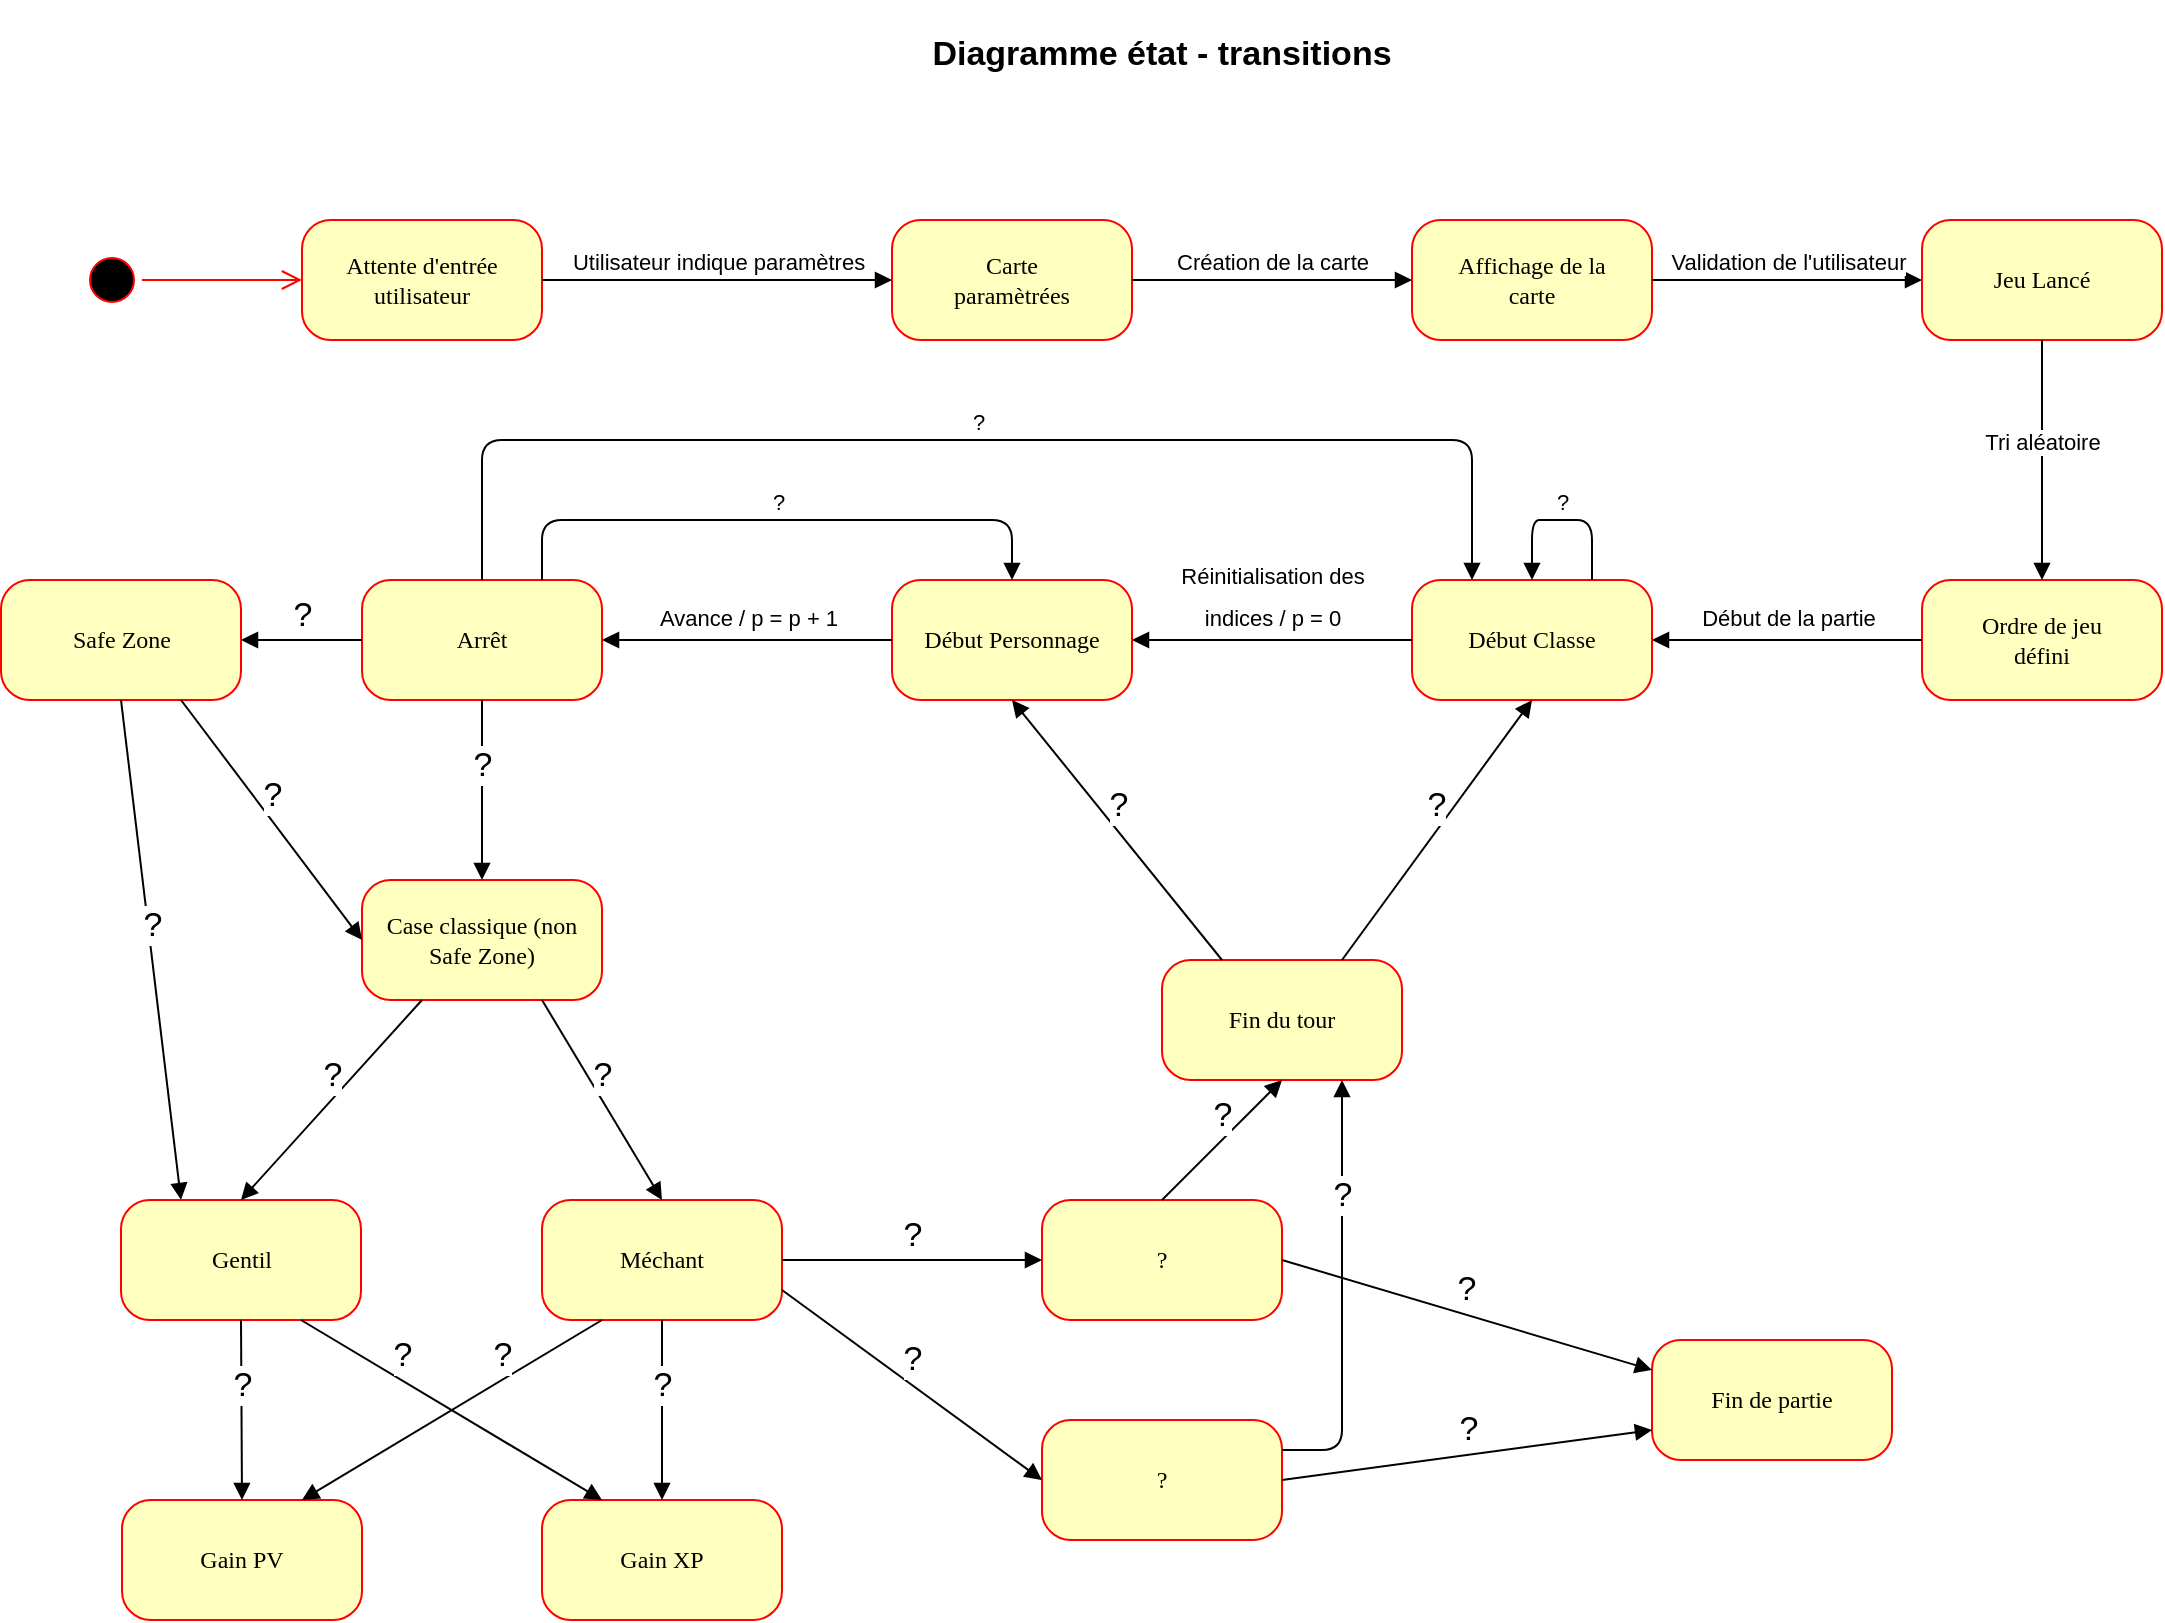 <mxfile version="12.1.0" type="device" pages="1"><diagram name="Page-1" id="58cdce13-f638-feb5-8d6f-7d28b1aa9fa0"><mxGraphModel dx="2807" dy="842" grid="1" gridSize="10" guides="1" tooltips="1" connect="1" arrows="1" fold="1" page="1" pageScale="1" pageWidth="1100" pageHeight="850" background="#ffffff" math="0" shadow="0"><root><mxCell id="0"/><mxCell id="1" parent="0"/><mxCell id="382b91b5511bd0f7-1" value="" style="ellipse;html=1;shape=startState;fillColor=#000000;strokeColor=#ff0000;rounded=1;shadow=0;comic=0;labelBackgroundColor=none;fontFamily=Verdana;fontSize=12;fontColor=#000000;align=center;direction=south;" parent="1" vertex="1"><mxGeometry x="40" y="145" width="30" height="30" as="geometry"/></mxCell><mxCell id="382b91b5511bd0f7-6" value="Attente d'entrée utilisateur" style="rounded=1;whiteSpace=wrap;html=1;arcSize=24;fillColor=#ffffc0;strokeColor=#ff0000;shadow=0;comic=0;labelBackgroundColor=none;fontFamily=Verdana;fontSize=12;fontColor=#000000;align=center;" parent="1" vertex="1"><mxGeometry x="150" y="130" width="120" height="60" as="geometry"/></mxCell><mxCell id="382b91b5511bd0f7-7" value="&lt;div&gt;Carte &lt;br&gt;&lt;/div&gt;&lt;div&gt;paramètrées&lt;/div&gt;" style="rounded=1;whiteSpace=wrap;html=1;arcSize=24;fillColor=#ffffc0;strokeColor=#ff0000;shadow=0;comic=0;labelBackgroundColor=none;fontFamily=Verdana;fontSize=12;fontColor=#000000;align=center;" parent="1" vertex="1"><mxGeometry x="445" y="130" width="120" height="60" as="geometry"/></mxCell><mxCell id="382b91b5511bd0f7-9" value="&lt;div&gt;Affichage de la&lt;/div&gt;&lt;div&gt;carte&lt;br&gt;&lt;/div&gt;" style="rounded=1;whiteSpace=wrap;html=1;arcSize=24;fillColor=#ffffc0;strokeColor=#ff0000;shadow=0;comic=0;labelBackgroundColor=none;fontFamily=Verdana;fontSize=12;fontColor=#000000;align=center;" parent="1" vertex="1"><mxGeometry x="705" y="130" width="120" height="60" as="geometry"/></mxCell><mxCell id="382b91b5511bd0f7-10" value="Case classique (non Safe Zone)" style="rounded=1;whiteSpace=wrap;html=1;arcSize=24;fillColor=#ffffc0;strokeColor=#ff0000;shadow=0;comic=0;labelBackgroundColor=none;fontFamily=Verdana;fontSize=12;fontColor=#000000;align=center;" parent="1" vertex="1"><mxGeometry x="180" y="460" width="120" height="60" as="geometry"/></mxCell><mxCell id="2a3bc250acf0617d-9" style="edgeStyle=orthogonalEdgeStyle;html=1;labelBackgroundColor=none;endArrow=open;endSize=8;strokeColor=#ff0000;fontFamily=Verdana;fontSize=12;align=left;" parent="1" source="382b91b5511bd0f7-1" target="382b91b5511bd0f7-6" edge="1"><mxGeometry relative="1" as="geometry"/></mxCell><mxCell id="XSdmtjCTGofV4WeXrLUy-1" value="Validation de l'utilisateur" style="html=1;verticalAlign=bottom;endArrow=block;entryX=0;entryY=0.5;entryDx=0;entryDy=0;exitX=1;exitY=0.5;exitDx=0;exitDy=0;" parent="1" source="382b91b5511bd0f7-9" target="XSdmtjCTGofV4WeXrLUy-7" edge="1"><mxGeometry width="80" relative="1" as="geometry"><mxPoint x="850" y="160" as="sourcePoint"/><mxPoint x="930" y="160" as="targetPoint"/></mxGeometry></mxCell><mxCell id="XSdmtjCTGofV4WeXrLUy-2" value="Utilisateur indique paramètres" style="html=1;verticalAlign=bottom;endArrow=block;exitX=1;exitY=0.5;exitDx=0;exitDy=0;entryX=0;entryY=0.5;entryDx=0;entryDy=0;" parent="1" source="382b91b5511bd0f7-6" target="382b91b5511bd0f7-7" edge="1"><mxGeometry width="80" relative="1" as="geometry"><mxPoint x="280" y="160" as="sourcePoint"/><mxPoint x="360" y="160" as="targetPoint"/></mxGeometry></mxCell><mxCell id="XSdmtjCTGofV4WeXrLUy-3" value="&lt;div&gt;Création de la carte&lt;/div&gt;" style="html=1;verticalAlign=bottom;endArrow=block;entryX=0;entryY=0.5;entryDx=0;entryDy=0;exitX=1;exitY=0.5;exitDx=0;exitDy=0;" parent="1" source="382b91b5511bd0f7-7" target="382b91b5511bd0f7-9" edge="1"><mxGeometry width="80" relative="1" as="geometry"><mxPoint x="595" y="160" as="sourcePoint"/><mxPoint x="675" y="160" as="targetPoint"/></mxGeometry></mxCell><mxCell id="XSdmtjCTGofV4WeXrLUy-5" value="Diagramme état - transitions" style="text;align=center;fontStyle=1;verticalAlign=middle;spacingLeft=3;spacingRight=3;strokeColor=none;rotatable=0;points=[[0,0.5],[1,0.5]];portConstraint=eastwest;fontSize=17;" parent="1" vertex="1"><mxGeometry x="445" y="20" width="270" height="50" as="geometry"/></mxCell><mxCell id="XSdmtjCTGofV4WeXrLUy-7" value="Jeu Lancé" style="rounded=1;whiteSpace=wrap;html=1;arcSize=24;fillColor=#ffffc0;strokeColor=#ff0000;shadow=0;comic=0;labelBackgroundColor=none;fontFamily=Verdana;fontSize=12;fontColor=#000000;align=center;" parent="1" vertex="1"><mxGeometry x="960" y="130" width="120" height="60" as="geometry"/></mxCell><mxCell id="XSdmtjCTGofV4WeXrLUy-9" value="&lt;div&gt;Ordre de jeu &lt;br&gt;&lt;/div&gt;&lt;div&gt;défini&lt;/div&gt;" style="rounded=1;whiteSpace=wrap;html=1;arcSize=24;fillColor=#ffffc0;strokeColor=#ff0000;shadow=0;comic=0;labelBackgroundColor=none;fontFamily=Verdana;fontSize=12;fontColor=#000000;align=center;" parent="1" vertex="1"><mxGeometry x="960" y="310" width="120" height="60" as="geometry"/></mxCell><mxCell id="XSdmtjCTGofV4WeXrLUy-10" value="&lt;div style=&quot;font-size: 11px&quot;&gt;Tri aléatoire&lt;/div&gt;" style="html=1;verticalAlign=bottom;endArrow=block;fontSize=17;entryX=0.5;entryY=0;entryDx=0;entryDy=0;exitX=0.5;exitY=1;exitDx=0;exitDy=0;" parent="1" source="XSdmtjCTGofV4WeXrLUy-7" target="XSdmtjCTGofV4WeXrLUy-9" edge="1"><mxGeometry width="80" relative="1" as="geometry"><mxPoint x="1000" y="230" as="sourcePoint"/><mxPoint x="1080" y="230" as="targetPoint"/></mxGeometry></mxCell><mxCell id="XSdmtjCTGofV4WeXrLUy-11" value="Début Classe" style="rounded=1;whiteSpace=wrap;html=1;arcSize=24;fillColor=#ffffc0;strokeColor=#ff0000;shadow=0;comic=0;labelBackgroundColor=none;fontFamily=Verdana;fontSize=12;fontColor=#000000;align=center;" parent="1" vertex="1"><mxGeometry x="705" y="310" width="120" height="60" as="geometry"/></mxCell><mxCell id="XSdmtjCTGofV4WeXrLUy-12" value="&lt;font style=&quot;font-size: 11px&quot;&gt;Début de la partie&lt;/font&gt;" style="html=1;verticalAlign=bottom;endArrow=block;fontSize=17;entryX=1;entryY=0.5;entryDx=0;entryDy=0;exitX=0;exitY=0.5;exitDx=0;exitDy=0;" parent="1" source="XSdmtjCTGofV4WeXrLUy-9" target="XSdmtjCTGofV4WeXrLUy-11" edge="1"><mxGeometry width="80" relative="1" as="geometry"><mxPoint x="860" y="340" as="sourcePoint"/><mxPoint x="940" y="340" as="targetPoint"/></mxGeometry></mxCell><mxCell id="XSdmtjCTGofV4WeXrLUy-14" value="&lt;div&gt;Début Personnage&lt;/div&gt;" style="rounded=1;whiteSpace=wrap;html=1;arcSize=24;fillColor=#ffffc0;strokeColor=#ff0000;shadow=0;comic=0;labelBackgroundColor=none;fontFamily=Verdana;fontSize=12;fontColor=#000000;align=center;" parent="1" vertex="1"><mxGeometry x="445" y="310" width="120" height="60" as="geometry"/></mxCell><mxCell id="XSdmtjCTGofV4WeXrLUy-15" value="&lt;font style=&quot;font-size: 11px&quot;&gt;Réinitialisation des &lt;br&gt;indices / p = 0&lt;/font&gt;" style="html=1;verticalAlign=bottom;endArrow=block;fontSize=17;entryX=1;entryY=0.5;entryDx=0;entryDy=0;exitX=0;exitY=0.5;exitDx=0;exitDy=0;" parent="1" source="XSdmtjCTGofV4WeXrLUy-11" target="XSdmtjCTGofV4WeXrLUy-14" edge="1"><mxGeometry width="80" relative="1" as="geometry"><mxPoint x="590" y="400" as="sourcePoint"/><mxPoint x="670" y="400" as="targetPoint"/></mxGeometry></mxCell><mxCell id="XSdmtjCTGofV4WeXrLUy-16" value="Arrêt" style="rounded=1;whiteSpace=wrap;html=1;arcSize=24;fillColor=#ffffc0;strokeColor=#ff0000;shadow=0;comic=0;labelBackgroundColor=none;fontFamily=Verdana;fontSize=12;fontColor=#000000;align=center;" parent="1" vertex="1"><mxGeometry x="180" y="310" width="120" height="60" as="geometry"/></mxCell><mxCell id="XSdmtjCTGofV4WeXrLUy-17" value="&lt;div&gt;&lt;font style=&quot;font-size: 11px&quot;&gt;Avance / p = p + 1&lt;/font&gt;&lt;/div&gt;" style="html=1;verticalAlign=bottom;endArrow=block;fontSize=17;entryX=1;entryY=0.5;entryDx=0;entryDy=0;exitX=0;exitY=0.5;exitDx=0;exitDy=0;" parent="1" source="XSdmtjCTGofV4WeXrLUy-14" target="XSdmtjCTGofV4WeXrLUy-16" edge="1"><mxGeometry width="80" relative="1" as="geometry"><mxPoint x="320" y="350" as="sourcePoint"/><mxPoint x="400" y="350" as="targetPoint"/></mxGeometry></mxCell><mxCell id="lgbNnTjMmLjhFjJANMQM-1" value="?" style="html=1;verticalAlign=bottom;endArrow=block;exitX=0.5;exitY=0;exitDx=0;exitDy=0;entryX=0.25;entryY=0;entryDx=0;entryDy=0;" edge="1" parent="1" source="XSdmtjCTGofV4WeXrLUy-16" target="XSdmtjCTGofV4WeXrLUy-11"><mxGeometry width="80" relative="1" as="geometry"><mxPoint x="210" y="270" as="sourcePoint"/><mxPoint x="385" y="270" as="targetPoint"/><Array as="points"><mxPoint x="240" y="240"/><mxPoint x="735" y="240"/></Array></mxGeometry></mxCell><mxCell id="lgbNnTjMmLjhFjJANMQM-3" value="?" style="html=1;verticalAlign=bottom;endArrow=block;exitX=0.75;exitY=0;exitDx=0;exitDy=0;entryX=0.5;entryY=0;entryDx=0;entryDy=0;" edge="1" parent="1" source="XSdmtjCTGofV4WeXrLUy-16" target="XSdmtjCTGofV4WeXrLUy-14"><mxGeometry width="80" relative="1" as="geometry"><mxPoint x="290" y="180" as="sourcePoint"/><mxPoint x="465" y="180" as="targetPoint"/><Array as="points"><mxPoint x="270" y="280"/><mxPoint x="505" y="280"/></Array></mxGeometry></mxCell><mxCell id="lgbNnTjMmLjhFjJANMQM-4" value="&lt;div&gt;?&lt;/div&gt;" style="html=1;verticalAlign=bottom;endArrow=block;exitX=0.75;exitY=0;exitDx=0;exitDy=0;entryX=0.5;entryY=0;entryDx=0;entryDy=0;" edge="1" parent="1" source="XSdmtjCTGofV4WeXrLUy-11" target="XSdmtjCTGofV4WeXrLUy-11"><mxGeometry width="80" relative="1" as="geometry"><mxPoint x="780" y="260" as="sourcePoint"/><mxPoint x="955" y="260" as="targetPoint"/><Array as="points"><mxPoint x="795" y="280"/><mxPoint x="780" y="280"/><mxPoint x="765" y="280"/></Array></mxGeometry></mxCell><mxCell id="lgbNnTjMmLjhFjJANMQM-5" value="&lt;div&gt;Safe Zone&lt;/div&gt;" style="rounded=1;whiteSpace=wrap;html=1;arcSize=24;fillColor=#ffffc0;strokeColor=#ff0000;shadow=0;comic=0;labelBackgroundColor=none;fontFamily=Verdana;fontSize=12;fontColor=#000000;align=center;" vertex="1" parent="1"><mxGeometry x="-0.5" y="310" width="120" height="60" as="geometry"/></mxCell><mxCell id="lgbNnTjMmLjhFjJANMQM-7" value="?" style="html=1;verticalAlign=bottom;endArrow=block;fontSize=17;entryX=1;entryY=0.5;entryDx=0;entryDy=0;exitX=0;exitY=0.5;exitDx=0;exitDy=0;" edge="1" parent="1" source="XSdmtjCTGofV4WeXrLUy-16" target="lgbNnTjMmLjhFjJANMQM-5"><mxGeometry width="80" relative="1" as="geometry"><mxPoint x="455" y="350" as="sourcePoint"/><mxPoint x="280" y="350" as="targetPoint"/></mxGeometry></mxCell><mxCell id="lgbNnTjMmLjhFjJANMQM-8" value="&lt;div&gt;?&lt;/div&gt;" style="html=1;verticalAlign=bottom;endArrow=block;fontSize=17;entryX=0.5;entryY=0;entryDx=0;entryDy=0;exitX=0.5;exitY=1;exitDx=0;exitDy=0;" edge="1" parent="1" source="XSdmtjCTGofV4WeXrLUy-16" target="382b91b5511bd0f7-10"><mxGeometry width="80" relative="1" as="geometry"><mxPoint x="455" y="350" as="sourcePoint"/><mxPoint x="280" y="350" as="targetPoint"/></mxGeometry></mxCell><mxCell id="lgbNnTjMmLjhFjJANMQM-10" value="?" style="html=1;verticalAlign=bottom;endArrow=block;fontSize=17;entryX=0;entryY=0.5;entryDx=0;entryDy=0;exitX=0.75;exitY=1;exitDx=0;exitDy=0;" edge="1" parent="1" source="lgbNnTjMmLjhFjJANMQM-5" target="382b91b5511bd0f7-10"><mxGeometry width="80" relative="1" as="geometry"><mxPoint x="-60" y="390" as="sourcePoint"/><mxPoint x="-30" y="350" as="targetPoint"/></mxGeometry></mxCell><mxCell id="lgbNnTjMmLjhFjJANMQM-11" value="?" style="html=1;verticalAlign=bottom;endArrow=block;fontSize=17;exitX=0.5;exitY=1;exitDx=0;exitDy=0;entryX=0.25;entryY=0;entryDx=0;entryDy=0;" edge="1" parent="1" source="lgbNnTjMmLjhFjJANMQM-5" target="lgbNnTjMmLjhFjJANMQM-13"><mxGeometry width="80" relative="1" as="geometry"><mxPoint x="170" y="360" as="sourcePoint"/><mxPoint x="-100" y="540" as="targetPoint"/></mxGeometry></mxCell><mxCell id="lgbNnTjMmLjhFjJANMQM-12" value="Méchant" style="rounded=1;whiteSpace=wrap;html=1;arcSize=24;fillColor=#ffffc0;strokeColor=#ff0000;shadow=0;comic=0;labelBackgroundColor=none;fontFamily=Verdana;fontSize=12;fontColor=#000000;align=center;" vertex="1" parent="1"><mxGeometry x="270" y="620" width="120" height="60" as="geometry"/></mxCell><mxCell id="lgbNnTjMmLjhFjJANMQM-13" value="Gentil" style="rounded=1;whiteSpace=wrap;html=1;arcSize=24;fillColor=#ffffc0;strokeColor=#ff0000;shadow=0;comic=0;labelBackgroundColor=none;fontFamily=Verdana;fontSize=12;fontColor=#000000;align=center;" vertex="1" parent="1"><mxGeometry x="59.5" y="620" width="120" height="60" as="geometry"/></mxCell><mxCell id="lgbNnTjMmLjhFjJANMQM-14" value="Gain PV" style="rounded=1;whiteSpace=wrap;html=1;arcSize=24;fillColor=#ffffc0;strokeColor=#ff0000;shadow=0;comic=0;labelBackgroundColor=none;fontFamily=Verdana;fontSize=12;fontColor=#000000;align=center;" vertex="1" parent="1"><mxGeometry x="60" y="770" width="120" height="60" as="geometry"/></mxCell><mxCell id="lgbNnTjMmLjhFjJANMQM-15" value="Gain XP" style="rounded=1;whiteSpace=wrap;html=1;arcSize=24;fillColor=#ffffc0;strokeColor=#ff0000;shadow=0;comic=0;labelBackgroundColor=none;fontFamily=Verdana;fontSize=12;fontColor=#000000;align=center;" vertex="1" parent="1"><mxGeometry x="270" y="770" width="120" height="60" as="geometry"/></mxCell><mxCell id="lgbNnTjMmLjhFjJANMQM-16" value="?" style="rounded=1;whiteSpace=wrap;html=1;arcSize=24;fillColor=#ffffc0;strokeColor=#ff0000;shadow=0;comic=0;labelBackgroundColor=none;fontFamily=Verdana;fontSize=12;fontColor=#000000;align=center;" vertex="1" parent="1"><mxGeometry x="520" y="620" width="120" height="60" as="geometry"/></mxCell><mxCell id="lgbNnTjMmLjhFjJANMQM-17" value="?" style="rounded=1;whiteSpace=wrap;html=1;arcSize=24;fillColor=#ffffc0;strokeColor=#ff0000;shadow=0;comic=0;labelBackgroundColor=none;fontFamily=Verdana;fontSize=12;fontColor=#000000;align=center;" vertex="1" parent="1"><mxGeometry x="520" y="730" width="120" height="60" as="geometry"/></mxCell><mxCell id="lgbNnTjMmLjhFjJANMQM-19" value="Fin du tour" style="rounded=1;whiteSpace=wrap;html=1;arcSize=24;fillColor=#ffffc0;strokeColor=#ff0000;shadow=0;comic=0;labelBackgroundColor=none;fontFamily=Verdana;fontSize=12;fontColor=#000000;align=center;" vertex="1" parent="1"><mxGeometry x="580" y="500" width="120" height="60" as="geometry"/></mxCell><mxCell id="lgbNnTjMmLjhFjJANMQM-20" value="Fin de partie" style="rounded=1;whiteSpace=wrap;html=1;arcSize=24;fillColor=#ffffc0;strokeColor=#ff0000;shadow=0;comic=0;labelBackgroundColor=none;fontFamily=Verdana;fontSize=12;fontColor=#000000;align=center;" vertex="1" parent="1"><mxGeometry x="825" y="690" width="120" height="60" as="geometry"/></mxCell><mxCell id="lgbNnTjMmLjhFjJANMQM-21" value="?" style="html=1;verticalAlign=bottom;endArrow=block;fontSize=17;entryX=0.5;entryY=0;entryDx=0;entryDy=0;exitX=0.25;exitY=1;exitDx=0;exitDy=0;" edge="1" parent="1" source="382b91b5511bd0f7-10" target="lgbNnTjMmLjhFjJANMQM-13"><mxGeometry width="80" relative="1" as="geometry"><mxPoint x="-60" y="380" as="sourcePoint"/><mxPoint x="160" y="500" as="targetPoint"/></mxGeometry></mxCell><mxCell id="lgbNnTjMmLjhFjJANMQM-22" value="?" style="html=1;verticalAlign=bottom;endArrow=block;fontSize=17;entryX=0.5;entryY=0;entryDx=0;entryDy=0;exitX=0.75;exitY=1;exitDx=0;exitDy=0;" edge="1" parent="1" source="382b91b5511bd0f7-10" target="lgbNnTjMmLjhFjJANMQM-12"><mxGeometry width="80" relative="1" as="geometry"><mxPoint x="-50" y="390" as="sourcePoint"/><mxPoint x="170" y="510" as="targetPoint"/></mxGeometry></mxCell><mxCell id="lgbNnTjMmLjhFjJANMQM-23" value="?" style="html=1;verticalAlign=bottom;endArrow=block;fontSize=17;entryX=0.5;entryY=1;entryDx=0;entryDy=0;exitX=0.25;exitY=0;exitDx=0;exitDy=0;" edge="1" parent="1" source="lgbNnTjMmLjhFjJANMQM-19" target="XSdmtjCTGofV4WeXrLUy-14"><mxGeometry width="80" relative="1" as="geometry"><mxPoint x="-40" y="400" as="sourcePoint"/><mxPoint x="180" y="520" as="targetPoint"/></mxGeometry></mxCell><mxCell id="lgbNnTjMmLjhFjJANMQM-24" value="?" style="html=1;verticalAlign=bottom;endArrow=block;fontSize=17;entryX=0.5;entryY=1;entryDx=0;entryDy=0;exitX=0.75;exitY=0;exitDx=0;exitDy=0;" edge="1" parent="1" source="lgbNnTjMmLjhFjJANMQM-19" target="XSdmtjCTGofV4WeXrLUy-11"><mxGeometry width="80" relative="1" as="geometry"><mxPoint x="-30" y="410" as="sourcePoint"/><mxPoint x="190" y="530" as="targetPoint"/></mxGeometry></mxCell><mxCell id="lgbNnTjMmLjhFjJANMQM-25" value="?" style="html=1;verticalAlign=bottom;endArrow=block;fontSize=17;entryX=0.5;entryY=1;entryDx=0;entryDy=0;exitX=0.5;exitY=0;exitDx=0;exitDy=0;" edge="1" parent="1" source="lgbNnTjMmLjhFjJANMQM-16" target="lgbNnTjMmLjhFjJANMQM-19"><mxGeometry width="80" relative="1" as="geometry"><mxPoint x="-20" y="420" as="sourcePoint"/><mxPoint x="200" y="540" as="targetPoint"/></mxGeometry></mxCell><mxCell id="lgbNnTjMmLjhFjJANMQM-26" value="?" style="html=1;verticalAlign=bottom;endArrow=block;fontSize=17;entryX=0;entryY=0.25;entryDx=0;entryDy=0;exitX=1;exitY=0.5;exitDx=0;exitDy=0;" edge="1" parent="1" source="lgbNnTjMmLjhFjJANMQM-16" target="lgbNnTjMmLjhFjJANMQM-20"><mxGeometry width="80" relative="1" as="geometry"><mxPoint x="690" y="650" as="sourcePoint"/><mxPoint x="210" y="550" as="targetPoint"/></mxGeometry></mxCell><mxCell id="lgbNnTjMmLjhFjJANMQM-27" value="?" style="html=1;verticalAlign=bottom;endArrow=block;fontSize=17;entryX=0;entryY=0.75;entryDx=0;entryDy=0;exitX=1;exitY=0.5;exitDx=0;exitDy=0;" edge="1" parent="1" source="lgbNnTjMmLjhFjJANMQM-17" target="lgbNnTjMmLjhFjJANMQM-20"><mxGeometry width="80" relative="1" as="geometry"><mxPoint y="440" as="sourcePoint"/><mxPoint x="220" y="560" as="targetPoint"/></mxGeometry></mxCell><mxCell id="lgbNnTjMmLjhFjJANMQM-28" value="?" style="html=1;verticalAlign=bottom;endArrow=block;fontSize=17;entryX=0.5;entryY=0;entryDx=0;entryDy=0;exitX=0.5;exitY=1;exitDx=0;exitDy=0;" edge="1" parent="1" source="lgbNnTjMmLjhFjJANMQM-13" target="lgbNnTjMmLjhFjJANMQM-14"><mxGeometry width="80" relative="1" as="geometry"><mxPoint x="10" y="450" as="sourcePoint"/><mxPoint x="230" y="570" as="targetPoint"/></mxGeometry></mxCell><mxCell id="lgbNnTjMmLjhFjJANMQM-29" value="?" style="html=1;verticalAlign=bottom;endArrow=block;fontSize=17;entryX=0.25;entryY=0;entryDx=0;entryDy=0;exitX=0.75;exitY=1;exitDx=0;exitDy=0;" edge="1" parent="1" source="lgbNnTjMmLjhFjJANMQM-13" target="lgbNnTjMmLjhFjJANMQM-15"><mxGeometry x="-0.333" width="80" relative="1" as="geometry"><mxPoint x="20" y="460" as="sourcePoint"/><mxPoint x="240" y="580" as="targetPoint"/><mxPoint as="offset"/></mxGeometry></mxCell><mxCell id="lgbNnTjMmLjhFjJANMQM-30" value="?" style="html=1;verticalAlign=bottom;endArrow=block;fontSize=17;entryX=0.75;entryY=0;entryDx=0;entryDy=0;exitX=0.25;exitY=1;exitDx=0;exitDy=0;" edge="1" parent="1" source="lgbNnTjMmLjhFjJANMQM-12" target="lgbNnTjMmLjhFjJANMQM-14"><mxGeometry x="-0.333" width="80" relative="1" as="geometry"><mxPoint x="30" y="470" as="sourcePoint"/><mxPoint x="250" y="590" as="targetPoint"/><mxPoint as="offset"/></mxGeometry></mxCell><mxCell id="lgbNnTjMmLjhFjJANMQM-31" value="?" style="html=1;verticalAlign=bottom;endArrow=block;fontSize=17;entryX=0.5;entryY=0;entryDx=0;entryDy=0;exitX=0.5;exitY=1;exitDx=0;exitDy=0;" edge="1" parent="1" source="lgbNnTjMmLjhFjJANMQM-12" target="lgbNnTjMmLjhFjJANMQM-15"><mxGeometry width="80" relative="1" as="geometry"><mxPoint x="40" y="480" as="sourcePoint"/><mxPoint x="260" y="600" as="targetPoint"/></mxGeometry></mxCell><mxCell id="lgbNnTjMmLjhFjJANMQM-32" value="?" style="html=1;verticalAlign=bottom;endArrow=block;fontSize=17;entryX=0;entryY=0.5;entryDx=0;entryDy=0;exitX=1;exitY=0.5;exitDx=0;exitDy=0;" edge="1" parent="1" source="lgbNnTjMmLjhFjJANMQM-12" target="lgbNnTjMmLjhFjJANMQM-16"><mxGeometry width="80" relative="1" as="geometry"><mxPoint x="50" y="490" as="sourcePoint"/><mxPoint x="270" y="610" as="targetPoint"/></mxGeometry></mxCell><mxCell id="lgbNnTjMmLjhFjJANMQM-33" value="?" style="html=1;verticalAlign=bottom;endArrow=block;fontSize=17;entryX=0;entryY=0.5;entryDx=0;entryDy=0;exitX=1;exitY=0.75;exitDx=0;exitDy=0;" edge="1" parent="1" source="lgbNnTjMmLjhFjJANMQM-12" target="lgbNnTjMmLjhFjJANMQM-17"><mxGeometry width="80" relative="1" as="geometry"><mxPoint x="60" y="500" as="sourcePoint"/><mxPoint x="280" y="620" as="targetPoint"/></mxGeometry></mxCell><mxCell id="lgbNnTjMmLjhFjJANMQM-34" value="?" style="html=1;verticalAlign=bottom;endArrow=block;fontSize=17;entryX=0.75;entryY=1;entryDx=0;entryDy=0;exitX=1;exitY=0.25;exitDx=0;exitDy=0;" edge="1" parent="1" source="lgbNnTjMmLjhFjJANMQM-17" target="lgbNnTjMmLjhFjJANMQM-19"><mxGeometry x="0.349" width="80" relative="1" as="geometry"><mxPoint x="670" y="740" as="sourcePoint"/><mxPoint x="290" y="630" as="targetPoint"/><Array as="points"><mxPoint x="670" y="745"/></Array><mxPoint as="offset"/></mxGeometry></mxCell></root></mxGraphModel></diagram></mxfile>